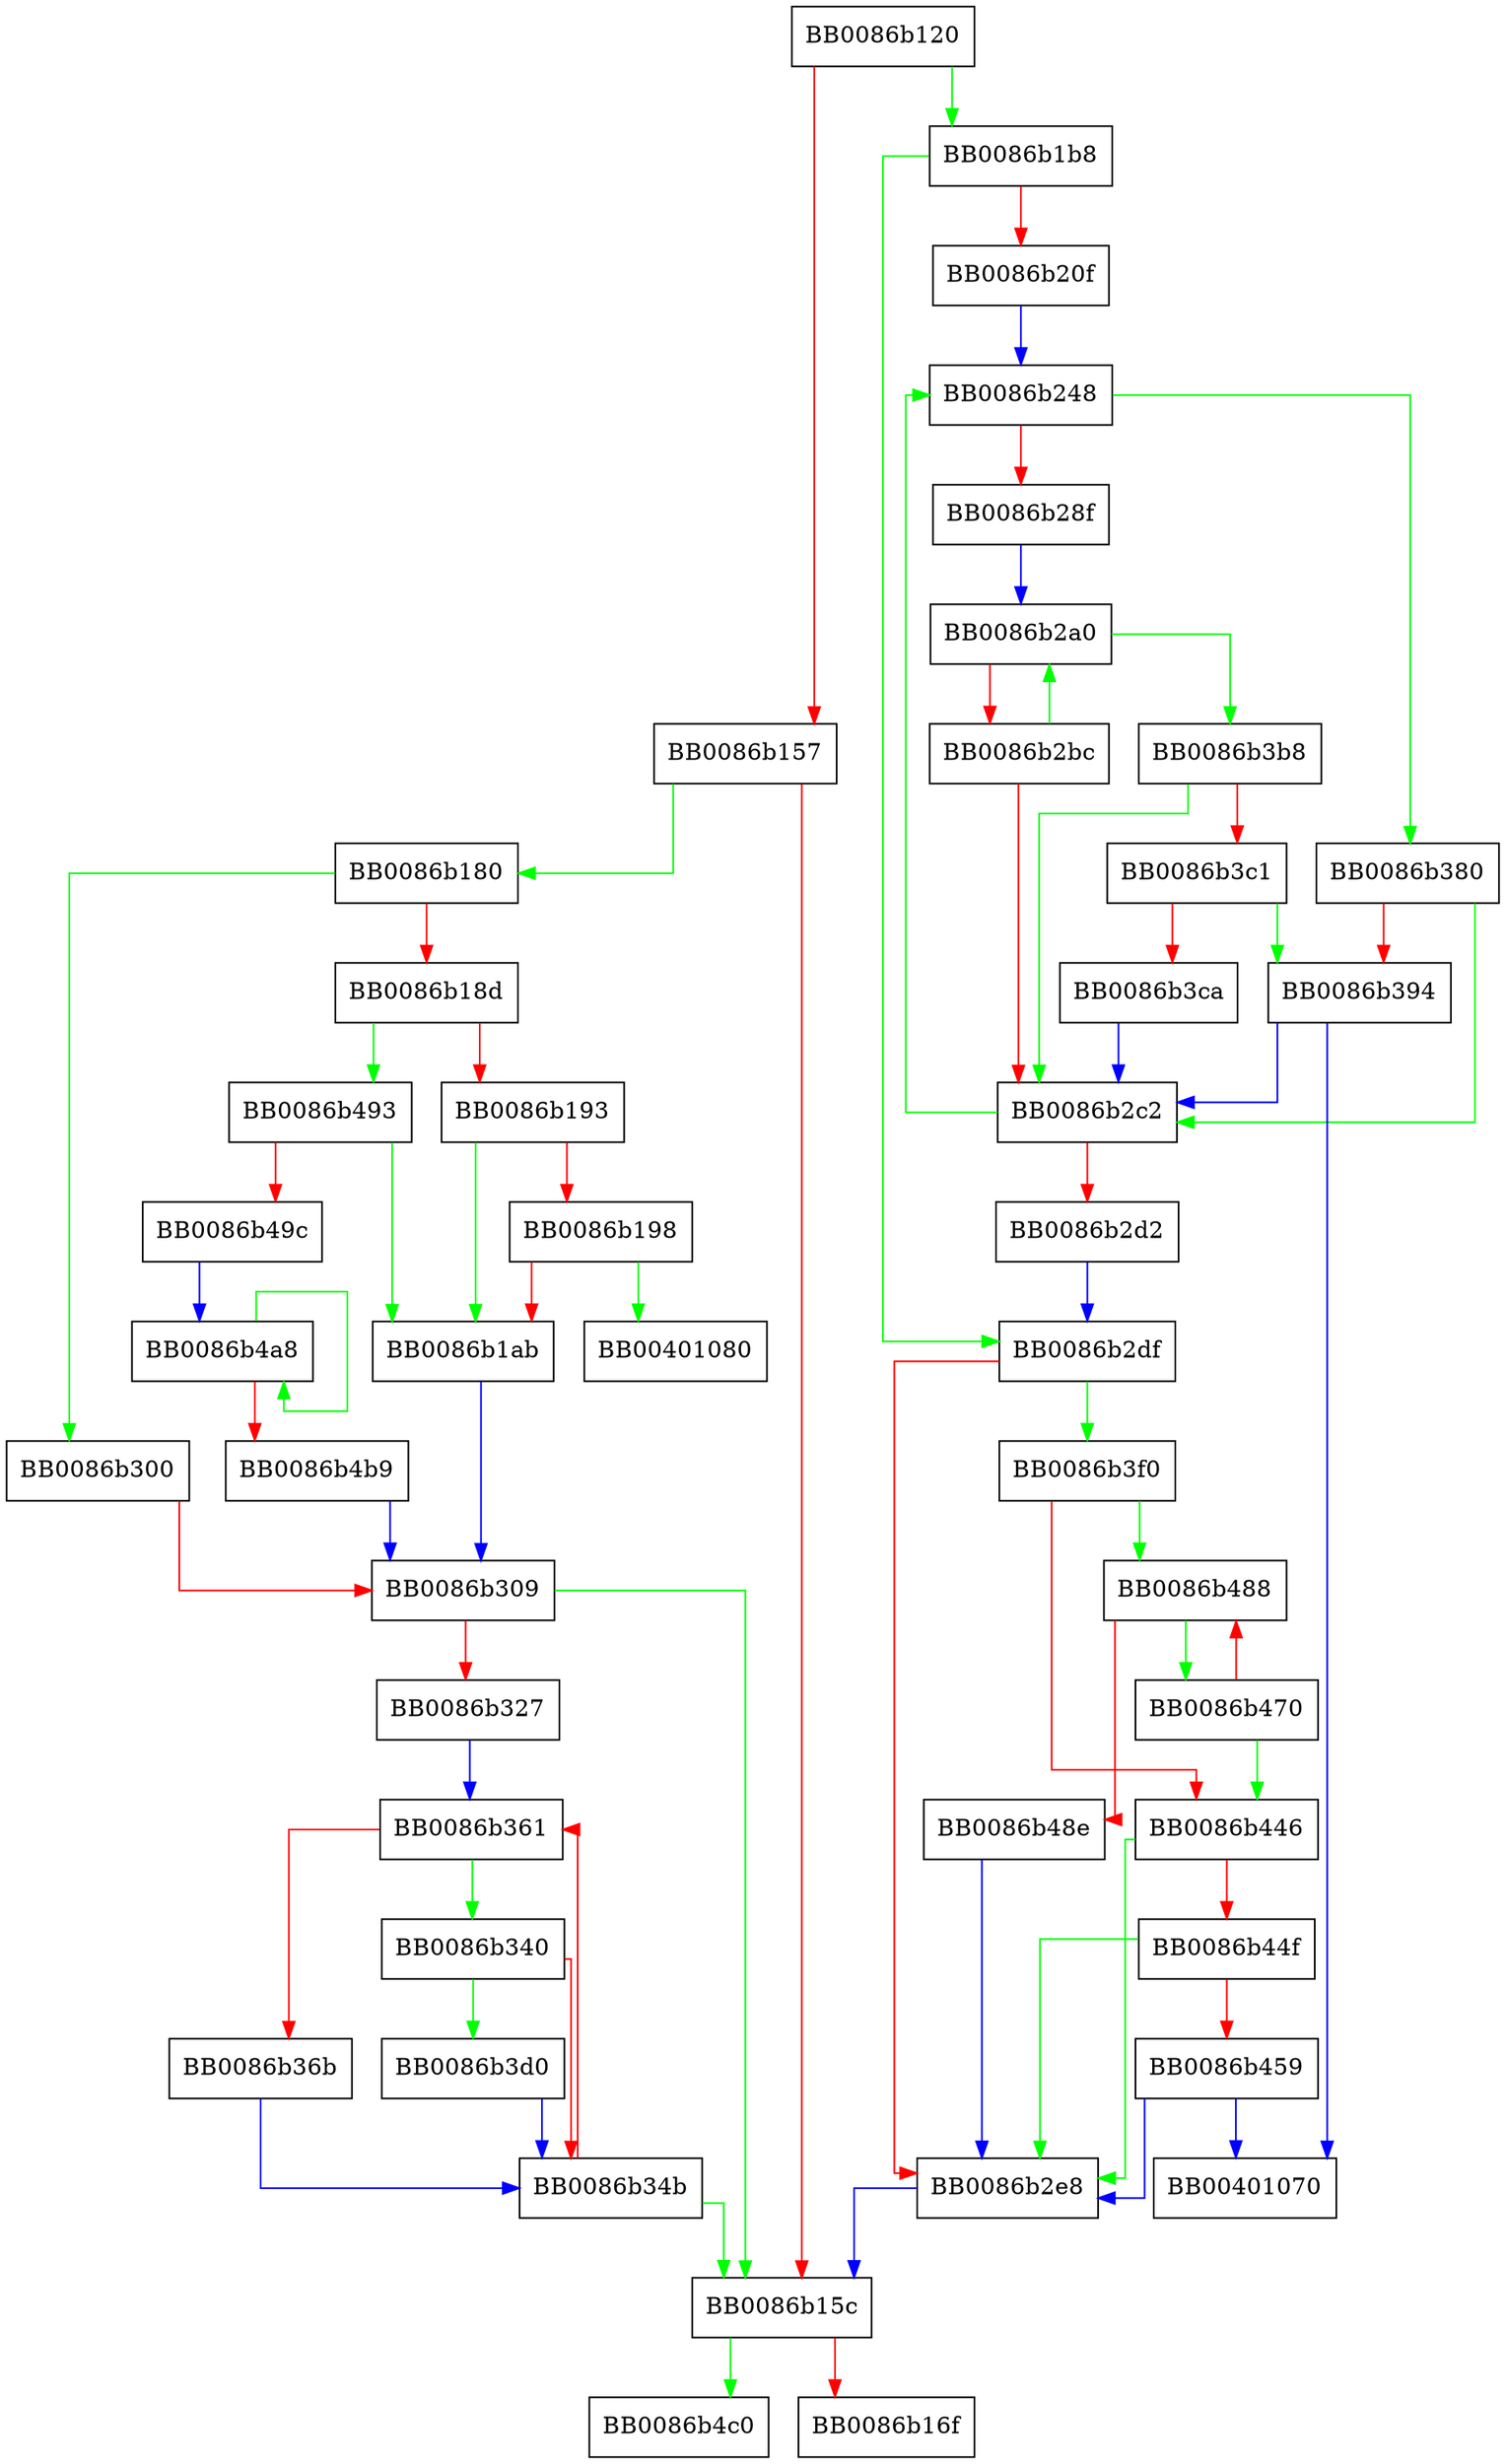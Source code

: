 digraph __mpn_mul {
  node [shape="box"];
  graph [splines=ortho];
  BB0086b120 -> BB0086b1b8 [color="green"];
  BB0086b120 -> BB0086b157 [color="red"];
  BB0086b157 -> BB0086b180 [color="green"];
  BB0086b157 -> BB0086b15c [color="red"];
  BB0086b15c -> BB0086b4c0 [color="green"];
  BB0086b15c -> BB0086b16f [color="red"];
  BB0086b180 -> BB0086b300 [color="green"];
  BB0086b180 -> BB0086b18d [color="red"];
  BB0086b18d -> BB0086b493 [color="green"];
  BB0086b18d -> BB0086b193 [color="red"];
  BB0086b193 -> BB0086b1ab [color="green"];
  BB0086b193 -> BB0086b198 [color="red"];
  BB0086b198 -> BB00401080 [color="green"];
  BB0086b198 -> BB0086b1ab [color="red"];
  BB0086b1ab -> BB0086b309 [color="blue"];
  BB0086b1b8 -> BB0086b2df [color="green"];
  BB0086b1b8 -> BB0086b20f [color="red"];
  BB0086b20f -> BB0086b248 [color="blue"];
  BB0086b248 -> BB0086b380 [color="green"];
  BB0086b248 -> BB0086b28f [color="red"];
  BB0086b28f -> BB0086b2a0 [color="blue"];
  BB0086b2a0 -> BB0086b3b8 [color="green"];
  BB0086b2a0 -> BB0086b2bc [color="red"];
  BB0086b2bc -> BB0086b2a0 [color="green"];
  BB0086b2bc -> BB0086b2c2 [color="red"];
  BB0086b2c2 -> BB0086b248 [color="green"];
  BB0086b2c2 -> BB0086b2d2 [color="red"];
  BB0086b2d2 -> BB0086b2df [color="blue"];
  BB0086b2df -> BB0086b3f0 [color="green"];
  BB0086b2df -> BB0086b2e8 [color="red"];
  BB0086b2e8 -> BB0086b15c [color="blue"];
  BB0086b300 -> BB0086b309 [color="red"];
  BB0086b309 -> BB0086b15c [color="green"];
  BB0086b309 -> BB0086b327 [color="red"];
  BB0086b327 -> BB0086b361 [color="blue"];
  BB0086b340 -> BB0086b3d0 [color="green"];
  BB0086b340 -> BB0086b34b [color="red"];
  BB0086b34b -> BB0086b15c [color="green"];
  BB0086b34b -> BB0086b361 [color="red"];
  BB0086b361 -> BB0086b340 [color="green"];
  BB0086b361 -> BB0086b36b [color="red"];
  BB0086b36b -> BB0086b34b [color="blue"];
  BB0086b380 -> BB0086b2c2 [color="green"];
  BB0086b380 -> BB0086b394 [color="red"];
  BB0086b394 -> BB00401070 [color="blue"];
  BB0086b394 -> BB0086b2c2 [color="blue"];
  BB0086b3b8 -> BB0086b2c2 [color="green"];
  BB0086b3b8 -> BB0086b3c1 [color="red"];
  BB0086b3c1 -> BB0086b394 [color="green"];
  BB0086b3c1 -> BB0086b3ca [color="red"];
  BB0086b3ca -> BB0086b2c2 [color="blue"];
  BB0086b3d0 -> BB0086b34b [color="blue"];
  BB0086b3f0 -> BB0086b488 [color="green"];
  BB0086b3f0 -> BB0086b446 [color="red"];
  BB0086b446 -> BB0086b2e8 [color="green"];
  BB0086b446 -> BB0086b44f [color="red"];
  BB0086b44f -> BB0086b2e8 [color="green"];
  BB0086b44f -> BB0086b459 [color="red"];
  BB0086b459 -> BB00401070 [color="blue"];
  BB0086b459 -> BB0086b2e8 [color="blue"];
  BB0086b470 -> BB0086b446 [color="green"];
  BB0086b470 -> BB0086b488 [color="red"];
  BB0086b488 -> BB0086b470 [color="green"];
  BB0086b488 -> BB0086b48e [color="red"];
  BB0086b48e -> BB0086b2e8 [color="blue"];
  BB0086b493 -> BB0086b1ab [color="green"];
  BB0086b493 -> BB0086b49c [color="red"];
  BB0086b49c -> BB0086b4a8 [color="blue"];
  BB0086b4a8 -> BB0086b4a8 [color="green"];
  BB0086b4a8 -> BB0086b4b9 [color="red"];
  BB0086b4b9 -> BB0086b309 [color="blue"];
}